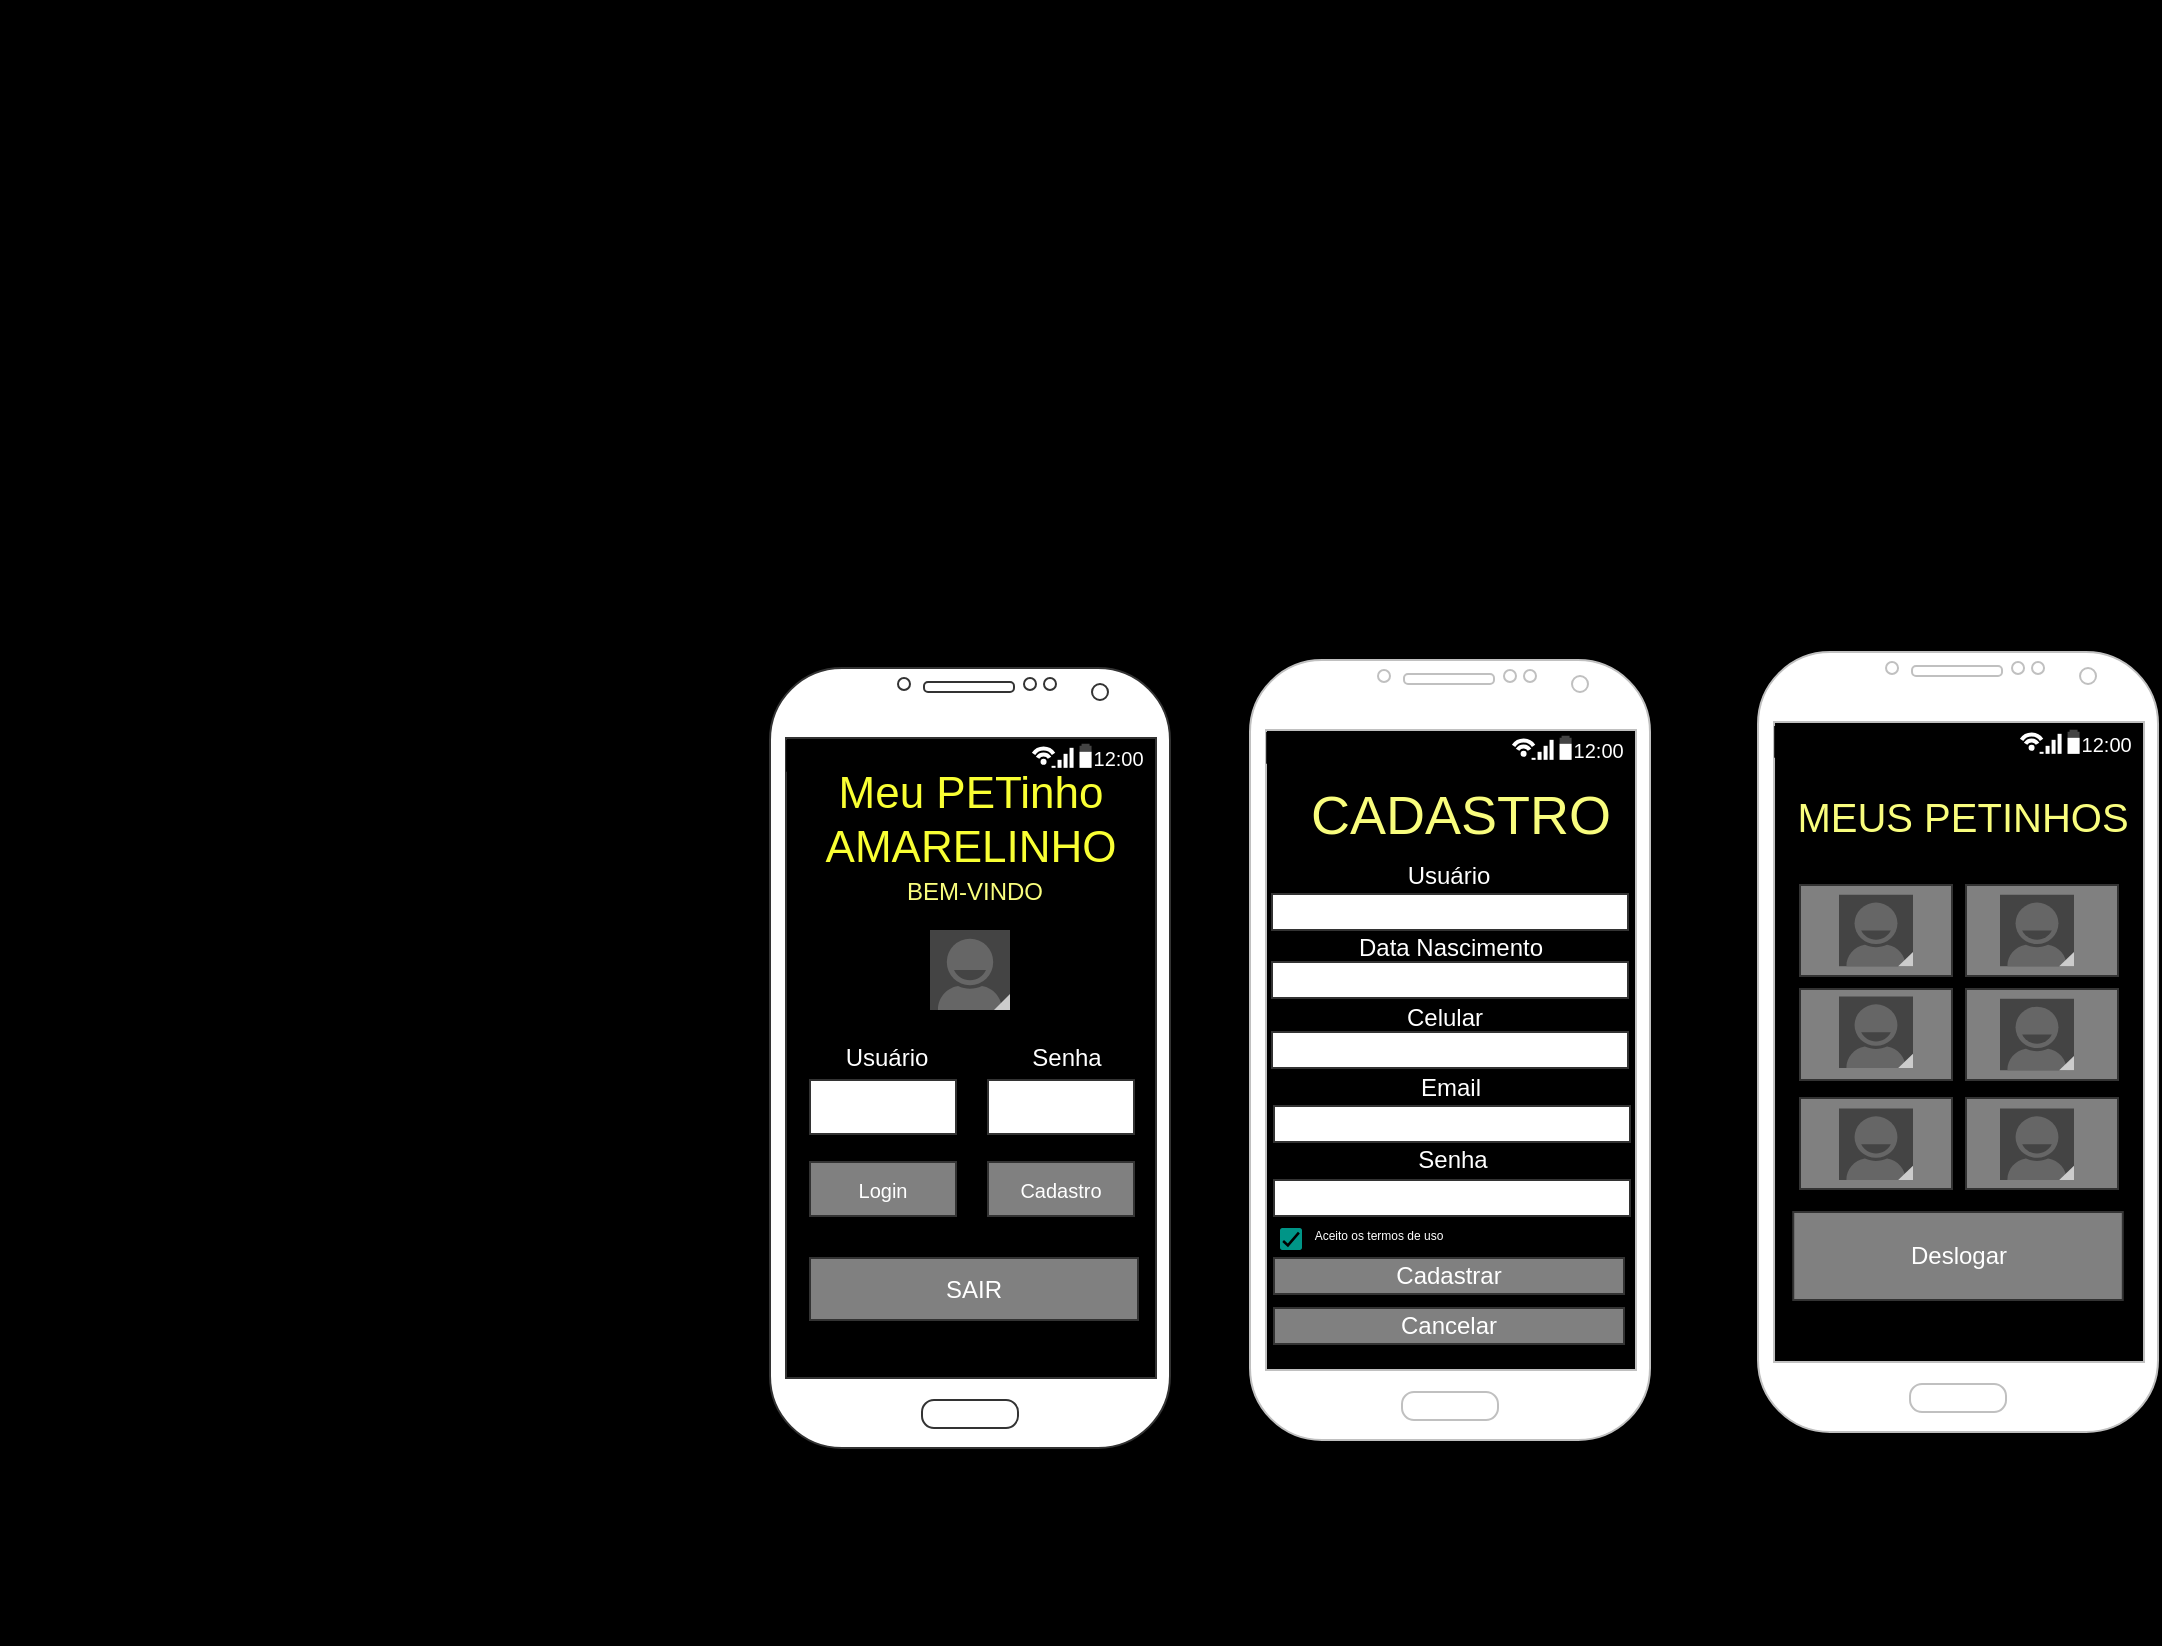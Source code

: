 <mxfile version="13.1.12" type="device"><diagram name="Page-1" id="e7e014a7-5840-1c2e-5031-d8a46d1fe8dd"><mxGraphModel dx="1099" dy="643" grid="0" gridSize="10" guides="1" tooltips="1" connect="1" arrows="1" fold="1" page="1" pageScale="1" pageWidth="1169" pageHeight="827" background="#000000" backgroundImage="{&quot;src&quot;:&quot;https://www.google.com/url?sa=i&amp;url=https%3A%2F%2Fwww.lumitecfoto.com.br%2Ftela-preta-2-00-x-3-00m-gramatura-100.html&amp;psig=AOvVaw3vHpLLIthHm1JO4Fg_98t2&amp;ust=1591148028280000&amp;source=images&amp;cd=vfe&amp;ved=0CAIQjRxqFwoTCIi7-Ln-4ekCFQAAAAAdAAAAABAI&quot;,&quot;width&quot;:&quot;&quot;,&quot;height&quot;:&quot;&quot;}" math="0" shadow="0"><root><mxCell id="0"/><mxCell id="1" parent="0"/><mxCell id="vi9ACjQPWuMH312wfdJo-45" value="" style="verticalLabelPosition=bottom;verticalAlign=top;html=1;shadow=0;dashed=0;strokeWidth=1;shape=mxgraph.android.phone2;strokeColor=#333333;fillColor=#FFFFFF;gradientColor=none;" vertex="1" parent="1"><mxGeometry x="385" y="334" width="200" height="390" as="geometry"/></mxCell><mxCell id="vi9ACjQPWuMH312wfdJo-48" value="&lt;font color=&quot;#f9ff33&quot; style=&quot;font-size: 22px&quot;&gt;Meu PETinho&lt;br&gt;AMARELINHO&lt;br&gt;&lt;/font&gt;" style="text;html=1;align=center;verticalAlign=middle;resizable=0;points=[];autosize=1;" vertex="1" parent="vi9ACjQPWuMH312wfdJo-45"><mxGeometry x="22" y="57" width="155" height="38" as="geometry"/></mxCell><mxCell id="vi9ACjQPWuMH312wfdJo-49" value="&lt;font color=&quot;#f9fd7d&quot;&gt;BEM-VINDO&lt;/font&gt;" style="text;html=1;align=center;verticalAlign=middle;resizable=0;points=[];autosize=1;" vertex="1" parent="vi9ACjQPWuMH312wfdJo-45"><mxGeometry x="63" y="103" width="78" height="18" as="geometry"/></mxCell><mxCell id="vi9ACjQPWuMH312wfdJo-73" value="&lt;font color=&quot;#ffffff&quot;&gt;Usuário&lt;/font&gt;" style="text;html=1;align=center;verticalAlign=middle;resizable=0;points=[];autosize=1;" vertex="1" parent="vi9ACjQPWuMH312wfdJo-45"><mxGeometry x="32" y="186" width="51" height="18" as="geometry"/></mxCell><mxCell id="vi9ACjQPWuMH312wfdJo-76" value="&lt;font color=&quot;#ffffff&quot;&gt;Senha&lt;/font&gt;" style="text;html=1;align=center;verticalAlign=middle;resizable=0;points=[];autosize=1;" vertex="1" parent="vi9ACjQPWuMH312wfdJo-45"><mxGeometry x="125" y="186" width="45" height="18" as="geometry"/></mxCell><mxCell id="vi9ACjQPWuMH312wfdJo-52" value="" style="strokeWidth=1;html=1;shadow=0;dashed=0;shape=mxgraph.android.statusBar;align=center;fillColor=#000000;strokeColor=#ffffff;fontColor=#ffffff;fontSize=10;" vertex="1" parent="1"><mxGeometry x="393.21" y="370" width="183.57" height="15.825" as="geometry"/></mxCell><mxCell id="vi9ACjQPWuMH312wfdJo-54" value="" style="dashed=0;labelPosition=right;align=left;shape=mxgraph.gmdl.checkbox;strokeColor=none;fillColor=#009587;strokeWidth=2;aspect=fixed;shadow=0;" vertex="1" parent="1"><mxGeometry x="640" y="614" width="11" height="11" as="geometry"/></mxCell><mxCell id="vi9ACjQPWuMH312wfdJo-59" value="" style="verticalLabelPosition=bottom;verticalAlign=top;html=1;shadow=0;dashed=0;strokeWidth=1;shape=mxgraph.android.phone2;strokeColor=#c0c0c0;fillColor=#FFFFFF;gradientColor=none;" vertex="1" parent="1"><mxGeometry x="625" y="330" width="200" height="390" as="geometry"/></mxCell><mxCell id="vi9ACjQPWuMH312wfdJo-66" value="&lt;font color=&quot;#f9fd7d&quot; style=&quot;font-size: 27px&quot;&gt;CADASTRO&lt;/font&gt;" style="text;html=1;align=center;verticalAlign=middle;resizable=0;points=[];autosize=1;" vertex="1" parent="vi9ACjQPWuMH312wfdJo-59"><mxGeometry x="25" y="66" width="160" height="23" as="geometry"/></mxCell><mxCell id="vi9ACjQPWuMH312wfdJo-82" value="Text" style="text;html=1;align=center;verticalAlign=middle;resizable=0;points=[];autosize=1;" vertex="1" parent="vi9ACjQPWuMH312wfdJo-59"><mxGeometry x="134" y="103" width="32" height="18" as="geometry"/></mxCell><mxCell id="vi9ACjQPWuMH312wfdJo-83" value="&lt;font color=&quot;#ffffff&quot;&gt;Usuário&lt;/font&gt;" style="text;html=1;align=center;verticalAlign=middle;resizable=0;points=[];autosize=1;" vertex="1" parent="vi9ACjQPWuMH312wfdJo-59"><mxGeometry x="73" y="99" width="51" height="18" as="geometry"/></mxCell><mxCell id="vi9ACjQPWuMH312wfdJo-84" value="&lt;font color=&quot;#ffffff&quot;&gt;Data Nascimento&lt;/font&gt;" style="text;html=1;align=center;verticalAlign=middle;resizable=0;points=[];autosize=1;" vertex="1" parent="vi9ACjQPWuMH312wfdJo-59"><mxGeometry x="49" y="135" width="102" height="18" as="geometry"/></mxCell><mxCell id="vi9ACjQPWuMH312wfdJo-85" value="&lt;font color=&quot;#ffffff&quot;&gt;Celular&lt;/font&gt;" style="text;html=1;align=center;verticalAlign=middle;resizable=0;points=[];autosize=1;" vertex="1" parent="vi9ACjQPWuMH312wfdJo-59"><mxGeometry x="73" y="170" width="48" height="18" as="geometry"/></mxCell><mxCell id="vi9ACjQPWuMH312wfdJo-87" value="&lt;span style=&quot;color: rgba(0 , 0 , 0 , 0) ; font-family: monospace ; font-size: 0px&quot;&gt;%3CmxGraphModel%3E%3Croot%3E%3CmxCell%20id%3D%220%22%2F%3E%3CmxCell%20id%3D%221%22%20parent%3D%220%22%2F%3E%3CmxCell%20id%3D%222%22%20value%3D%22%26lt%3Bfont%20color%3D%26quot%3B%23ffffff%26quot%3B%26gt%3BCelular%26lt%3B%2Ffont%26gt%3B%22%20style%3D%22text%3Bhtml%3D1%3Balign%3Dcenter%3BverticalAlign%3Dmiddle%3Bresizable%3D0%3Bpoints%3D%5B%5D%3Bautosize%3D1%3B%22%20vertex%3D%221%22%20parent%3D%221%22%3E%3CmxGeometry%20x%3D%22698%22%20y%3D%22500%22%20width%3D%2248%22%20height%3D%2218%22%20as%3D%22geometry%22%2F%3E%3C%2FmxCell%3E%3C%2Froot%3E%3C%2FmxGraphModel%3&lt;/span&gt;" style="text;html=1;align=center;verticalAlign=middle;resizable=0;points=[];autosize=1;" vertex="1" parent="vi9ACjQPWuMH312wfdJo-59"><mxGeometry x="116" y="249" width="10" height="22" as="geometry"/></mxCell><mxCell id="vi9ACjQPWuMH312wfdJo-89" value="&lt;font color=&quot;#ffffff&quot; style=&quot;font-size: 6px&quot;&gt;Aceito os termos de uso&lt;/font&gt;" style="text;html=1;align=center;verticalAlign=middle;resizable=0;points=[];autosize=1;" vertex="1" parent="vi9ACjQPWuMH312wfdJo-59"><mxGeometry x="27" y="276" width="74" height="20" as="geometry"/></mxCell><mxCell id="vi9ACjQPWuMH312wfdJo-60" value="" style="verticalLabelPosition=bottom;verticalAlign=top;html=1;shadow=0;dashed=0;strokeWidth=1;shape=mxgraph.android.phone2;strokeColor=#c0c0c0;fillColor=#FFFFFF;gradientColor=none;" vertex="1" parent="1"><mxGeometry x="879.01" y="326" width="200" height="390" as="geometry"/></mxCell><mxCell id="vi9ACjQPWuMH312wfdJo-67" value="&lt;font color=&quot;#f9fd7d&quot; style=&quot;font-size: 20px&quot;&gt;MEUS PETINHOS&lt;/font&gt;" style="text;html=1;align=center;verticalAlign=middle;resizable=0;points=[];autosize=1;" vertex="1" parent="vi9ACjQPWuMH312wfdJo-60"><mxGeometry x="13.99" y="71" width="176" height="21" as="geometry"/></mxCell><mxCell id="vi9ACjQPWuMH312wfdJo-63" value="" style="edgeStyle=orthogonalEdgeStyle;rounded=0;orthogonalLoop=1;jettySize=auto;html=1;" edge="1" parent="1" source="vi9ACjQPWuMH312wfdJo-61"><mxGeometry relative="1" as="geometry"><mxPoint x="628" y="724" as="targetPoint"/></mxGeometry></mxCell><mxCell id="vi9ACjQPWuMH312wfdJo-61" value="Text" style="text;html=1;align=center;verticalAlign=middle;resizable=0;points=[];autosize=1;" vertex="1" parent="1"><mxGeometry x="612" y="804" width="32" height="18" as="geometry"/></mxCell><mxCell id="vi9ACjQPWuMH312wfdJo-64" value="" style="strokeWidth=1;html=1;shadow=0;dashed=0;shape=mxgraph.android.statusBar;align=center;fillColor=#000000;strokeColor=#ffffff;fontColor=#ffffff;fontSize=10;" vertex="1" parent="1"><mxGeometry x="633.22" y="366" width="183.57" height="15.825" as="geometry"/></mxCell><mxCell id="vi9ACjQPWuMH312wfdJo-65" value="" style="strokeWidth=1;html=1;shadow=0;dashed=0;shape=mxgraph.android.statusBar;align=center;fillColor=#000000;strokeColor=#ffffff;fontColor=#ffffff;fontSize=10;" vertex="1" parent="1"><mxGeometry x="887.22" y="363" width="183.57" height="15.825" as="geometry"/></mxCell><mxCell id="vi9ACjQPWuMH312wfdJo-68" value="" style="rounded=0;whiteSpace=wrap;html=1;shadow=0;strokeColor=#333333;fillColor=#FFFFFF;gradientColor=none;" vertex="1" parent="1"><mxGeometry x="405" y="540" width="73" height="27" as="geometry"/></mxCell><mxCell id="vi9ACjQPWuMH312wfdJo-69" value="" style="rounded=0;whiteSpace=wrap;html=1;shadow=0;strokeColor=#333333;fillColor=#FFFFFF;gradientColor=none;" vertex="1" parent="1"><mxGeometry x="494" y="540" width="73" height="27" as="geometry"/></mxCell><mxCell id="vi9ACjQPWuMH312wfdJo-70" value="&lt;font color=&quot;#ffffff&quot; style=&quot;font-size: 10px&quot;&gt;Login&lt;/font&gt;" style="rounded=0;whiteSpace=wrap;html=1;shadow=0;strokeColor=#333333;fillColor=#808080;gradientColor=none;" vertex="1" parent="1"><mxGeometry x="405" y="581" width="73" height="27" as="geometry"/></mxCell><mxCell id="vi9ACjQPWuMH312wfdJo-71" value="&lt;font color=&quot;#ffffff&quot; style=&quot;font-size: 10px&quot;&gt;Cadastro&lt;/font&gt;" style="rounded=0;whiteSpace=wrap;html=1;shadow=0;strokeColor=#333333;fillColor=#808080;gradientColor=none;" vertex="1" parent="1"><mxGeometry x="494" y="581" width="73" height="27" as="geometry"/></mxCell><mxCell id="vi9ACjQPWuMH312wfdJo-72" value="&lt;font color=&quot;#ffffff&quot;&gt;SAIR&lt;/font&gt;" style="rounded=0;whiteSpace=wrap;html=1;shadow=0;strokeColor=#333333;fillColor=#808080;gradientColor=none;" vertex="1" parent="1"><mxGeometry x="405" y="629" width="164" height="31" as="geometry"/></mxCell><mxCell id="vi9ACjQPWuMH312wfdJo-77" value="" style="rounded=0;whiteSpace=wrap;html=1;shadow=0;strokeColor=#333333;fillColor=#FFFFFF;gradientColor=none;" vertex="1" parent="1"><mxGeometry x="636" y="447" width="178" height="18" as="geometry"/></mxCell><mxCell id="vi9ACjQPWuMH312wfdJo-78" value="" style="rounded=0;whiteSpace=wrap;html=1;shadow=0;strokeColor=#333333;fillColor=#FFFFFF;gradientColor=none;" vertex="1" parent="1"><mxGeometry x="636" y="481" width="178" height="18" as="geometry"/></mxCell><mxCell id="vi9ACjQPWuMH312wfdJo-79" value="" style="rounded=0;whiteSpace=wrap;html=1;shadow=0;strokeColor=#333333;fillColor=#FFFFFF;gradientColor=none;" vertex="1" parent="1"><mxGeometry x="636" y="516" width="178" height="18" as="geometry"/></mxCell><mxCell id="vi9ACjQPWuMH312wfdJo-80" value="" style="rounded=0;whiteSpace=wrap;html=1;shadow=0;strokeColor=#333333;fillColor=#FFFFFF;gradientColor=none;" vertex="1" parent="1"><mxGeometry x="637" y="553" width="178" height="18" as="geometry"/></mxCell><mxCell id="vi9ACjQPWuMH312wfdJo-81" value="" style="rounded=0;whiteSpace=wrap;html=1;shadow=0;strokeColor=#333333;fillColor=#FFFFFF;gradientColor=none;" vertex="1" parent="1"><mxGeometry x="637" y="590" width="178" height="18" as="geometry"/></mxCell><mxCell id="vi9ACjQPWuMH312wfdJo-86" value="&lt;font color=&quot;#ffffff&quot;&gt;Email&lt;/font&gt;" style="text;html=1;align=center;verticalAlign=middle;resizable=0;points=[];autosize=1;" vertex="1" parent="1"><mxGeometry x="705" y="535" width="40" height="18" as="geometry"/></mxCell><mxCell id="vi9ACjQPWuMH312wfdJo-88" value="&lt;font color=&quot;#ffffff&quot;&gt;Senha&lt;/font&gt;" style="text;html=1;align=center;verticalAlign=middle;resizable=0;points=[];autosize=1;" vertex="1" parent="1"><mxGeometry x="703" y="571" width="45" height="18" as="geometry"/></mxCell><mxCell id="vi9ACjQPWuMH312wfdJo-91" value="&lt;font color=&quot;#ffffff&quot;&gt;Cadastrar&lt;/font&gt;" style="rounded=0;whiteSpace=wrap;html=1;shadow=0;strokeColor=#333333;fillColor=#808080;gradientColor=none;" vertex="1" parent="1"><mxGeometry x="637" y="629" width="175" height="18" as="geometry"/></mxCell><mxCell id="vi9ACjQPWuMH312wfdJo-92" value="&lt;font color=&quot;#ffffff&quot;&gt;Cancelar&lt;/font&gt;" style="rounded=0;whiteSpace=wrap;html=1;shadow=0;strokeColor=#333333;fillColor=#808080;gradientColor=none;" vertex="1" parent="1"><mxGeometry x="637" y="654" width="175" height="18" as="geometry"/></mxCell><mxCell id="vi9ACjQPWuMH312wfdJo-94" value="" style="rounded=0;whiteSpace=wrap;html=1;shadow=0;strokeColor=#333333;fillColor=#808080;gradientColor=none;" vertex="1" parent="1"><mxGeometry x="900" y="442.5" width="76" height="45.5" as="geometry"/></mxCell><mxCell id="vi9ACjQPWuMH312wfdJo-96" value="" style="rounded=0;whiteSpace=wrap;html=1;shadow=0;strokeColor=#333333;fillColor=#808080;gradientColor=none;" vertex="1" parent="1"><mxGeometry x="900" y="549" width="76" height="45.5" as="geometry"/></mxCell><mxCell id="vi9ACjQPWuMH312wfdJo-97" value="" style="rounded=0;whiteSpace=wrap;html=1;shadow=0;strokeColor=#333333;fillColor=#808080;gradientColor=none;" vertex="1" parent="1"><mxGeometry x="900" y="494.5" width="76" height="45.5" as="geometry"/></mxCell><mxCell id="vi9ACjQPWuMH312wfdJo-98" value="" style="rounded=0;whiteSpace=wrap;html=1;shadow=0;strokeColor=#333333;fillColor=#808080;gradientColor=none;" vertex="1" parent="1"><mxGeometry x="983" y="549" width="76" height="45.5" as="geometry"/></mxCell><mxCell id="vi9ACjQPWuMH312wfdJo-99" value="" style="rounded=0;whiteSpace=wrap;html=1;shadow=0;strokeColor=#333333;fillColor=#808080;gradientColor=none;" vertex="1" parent="1"><mxGeometry x="983" y="494.5" width="76" height="45.5" as="geometry"/></mxCell><mxCell id="vi9ACjQPWuMH312wfdJo-100" value="" style="rounded=0;whiteSpace=wrap;html=1;shadow=0;strokeColor=#333333;fillColor=#808080;gradientColor=none;" vertex="1" parent="1"><mxGeometry x="983" y="442.5" width="76" height="45.5" as="geometry"/></mxCell><mxCell id="vi9ACjQPWuMH312wfdJo-101" value="&lt;font color=&quot;#ffffff&quot;&gt;Deslogar&lt;/font&gt;" style="rounded=0;whiteSpace=wrap;html=1;shadow=0;strokeColor=#333333;fillColor=#808080;gradientColor=none;" vertex="1" parent="1"><mxGeometry x="896.62" y="606" width="164.78" height="44" as="geometry"/></mxCell><mxCell id="vi9ACjQPWuMH312wfdJo-102" value="" style="verticalLabelPosition=bottom;verticalAlign=top;html=1;shadow=0;dashed=0;strokeWidth=1;shape=mxgraph.android.contact_badge_normal;fillColor=#808080;gradientColor=none;" vertex="1" parent="1"><mxGeometry x="919.5" y="447.37" width="37" height="35.75" as="geometry"/></mxCell><mxCell id="vi9ACjQPWuMH312wfdJo-103" value="" style="verticalLabelPosition=bottom;verticalAlign=top;html=1;shadow=0;dashed=0;strokeWidth=1;shape=mxgraph.android.contact_badge_normal;fillColor=#808080;gradientColor=none;" vertex="1" parent="1"><mxGeometry x="1000" y="447.37" width="37" height="35.75" as="geometry"/></mxCell><mxCell id="vi9ACjQPWuMH312wfdJo-104" value="" style="verticalLabelPosition=bottom;verticalAlign=top;html=1;shadow=0;dashed=0;strokeWidth=1;shape=mxgraph.android.contact_badge_normal;fillColor=#808080;gradientColor=none;" vertex="1" parent="1"><mxGeometry x="1000" y="499.38" width="37" height="35.75" as="geometry"/></mxCell><mxCell id="vi9ACjQPWuMH312wfdJo-105" value="" style="verticalLabelPosition=bottom;verticalAlign=top;html=1;shadow=0;dashed=0;strokeWidth=1;shape=mxgraph.android.contact_badge_normal;fillColor=#808080;gradientColor=none;" vertex="1" parent="1"><mxGeometry x="1000" y="554.25" width="37" height="35.75" as="geometry"/></mxCell><mxCell id="vi9ACjQPWuMH312wfdJo-106" value="" style="verticalLabelPosition=bottom;verticalAlign=top;html=1;shadow=0;dashed=0;strokeWidth=1;shape=mxgraph.android.contact_badge_normal;fillColor=#808080;gradientColor=none;" vertex="1" parent="1"><mxGeometry x="919.5" y="498.25" width="37" height="35.75" as="geometry"/></mxCell><mxCell id="vi9ACjQPWuMH312wfdJo-107" value="" style="verticalLabelPosition=bottom;verticalAlign=top;html=1;shadow=0;dashed=0;strokeWidth=1;shape=mxgraph.android.contact_badge_normal;fillColor=#808080;gradientColor=none;" vertex="1" parent="1"><mxGeometry x="919.5" y="554.25" width="37" height="35.75" as="geometry"/></mxCell><mxCell id="vi9ACjQPWuMH312wfdJo-108" value="" style="verticalLabelPosition=bottom;verticalAlign=top;html=1;shadow=0;dashed=0;strokeWidth=1;shape=mxgraph.android.contact_badge_normal;fillColor=#808080;gradientColor=none;" vertex="1" parent="1"><mxGeometry x="465" y="465" width="40" height="40" as="geometry"/></mxCell></root></mxGraphModel></diagram></mxfile>